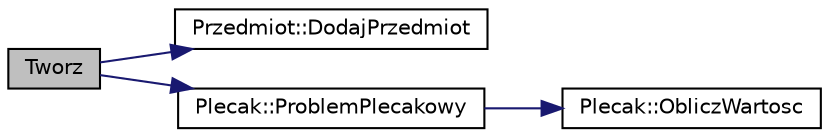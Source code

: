 digraph G
{
  edge [fontname="Helvetica",fontsize="10",labelfontname="Helvetica",labelfontsize="10"];
  node [fontname="Helvetica",fontsize="10",shape=record];
  rankdir="LR";
  Node1 [label="Tworz",height=0.2,width=0.4,color="black", fillcolor="grey75", style="filled" fontcolor="black"];
  Node1 -> Node2 [color="midnightblue",fontsize="10",style="solid"];
  Node2 [label="Przedmiot::DodajPrzedmiot",height=0.2,width=0.4,color="black", fillcolor="white", style="filled",URL="$class_przedmiot.html#a61faa04b5a7f8730eec9ef53557ef4c9",tooltip="Dodawanie nowych przedmiotów."];
  Node1 -> Node3 [color="midnightblue",fontsize="10",style="solid"];
  Node3 [label="Plecak::ProblemPlecakowy",height=0.2,width=0.4,color="black", fillcolor="white", style="filled",URL="$class_plecak.html#a95e4c9c944c7532b9ad3bf18249e5de3",tooltip="Funkcja rozwiązująca problem plecakowy."];
  Node3 -> Node4 [color="midnightblue",fontsize="10",style="solid"];
  Node4 [label="Plecak::ObliczWartosc",height=0.2,width=0.4,color="black", fillcolor="white", style="filled",URL="$class_plecak.html#a692e7722f159e6a068b2c5c9fe728fab",tooltip="Funkcja obliczająca sumę wartości przedmiotów w danym polu."];
}
